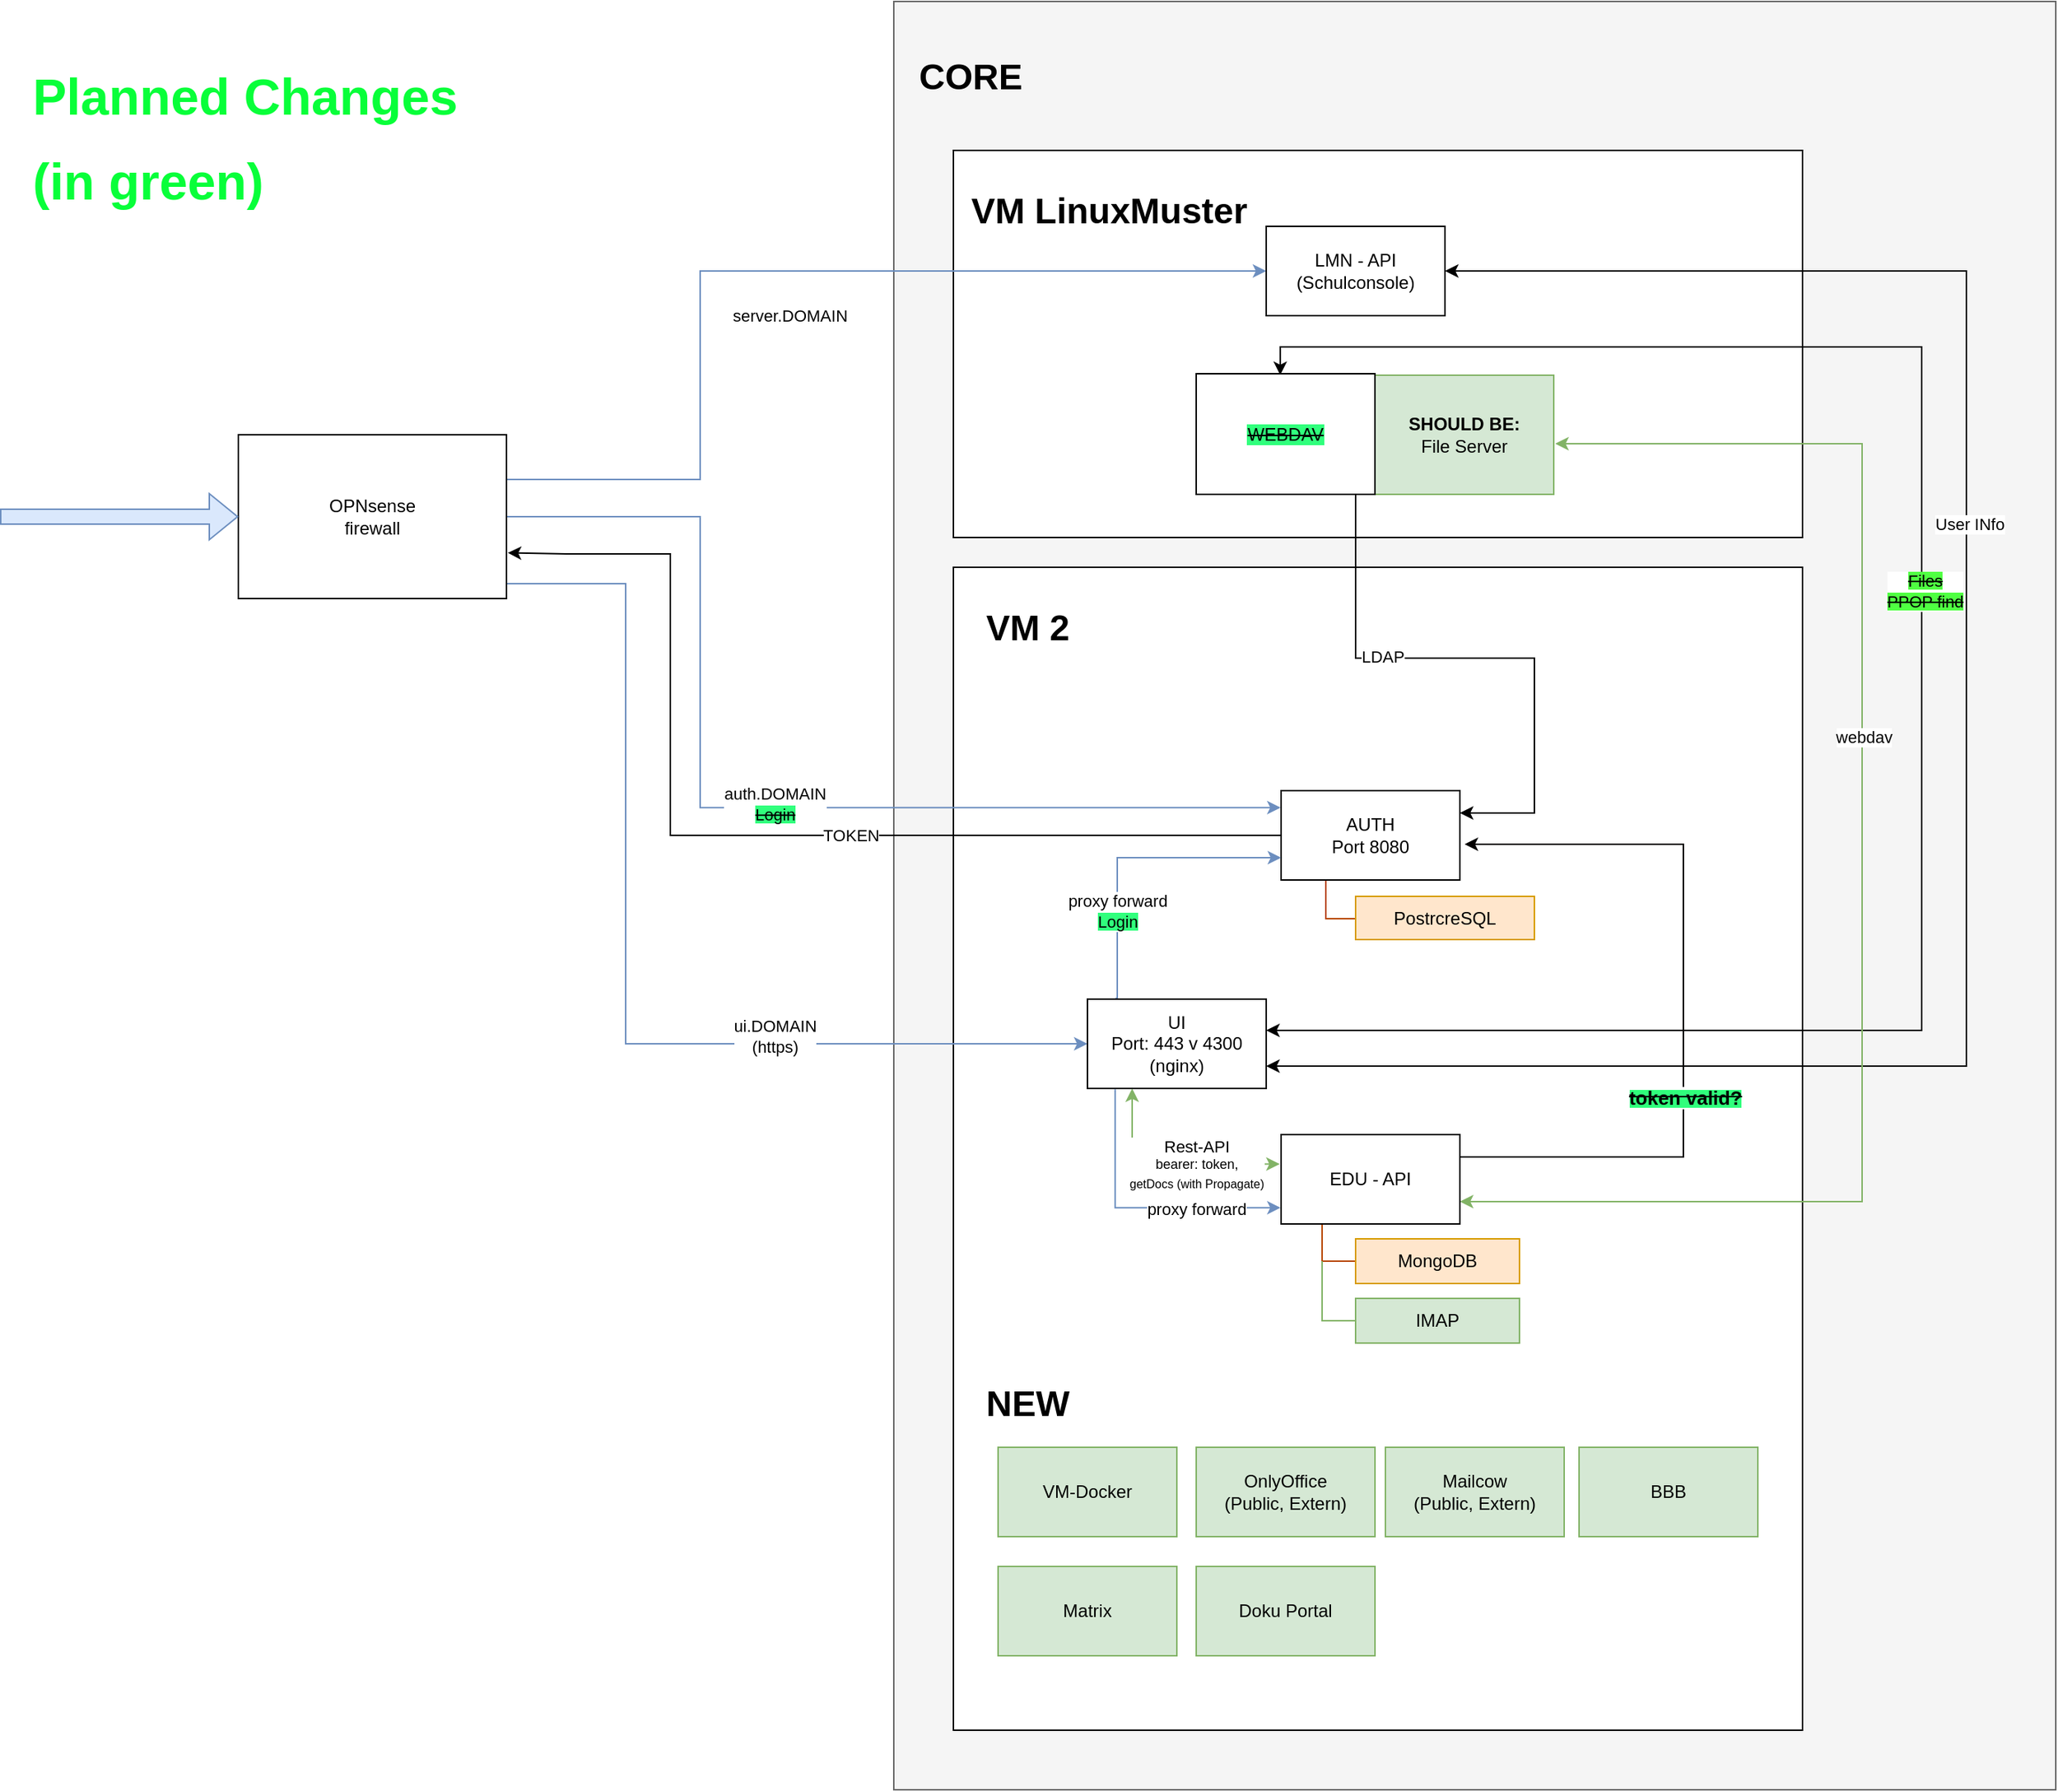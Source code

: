 <mxfile version="24.3.1" type="device">
  <diagram name="Seite-1" id="2GbJ69CeaZARCeV16seF">
    <mxGraphModel dx="1664" dy="979" grid="1" gridSize="10" guides="1" tooltips="1" connect="1" arrows="1" fold="1" page="1" pageScale="1" pageWidth="827" pageHeight="1169" math="0" shadow="0">
      <root>
        <mxCell id="0" />
        <mxCell id="1" parent="0" />
        <mxCell id="ILymtco374YWt3FrOXW9-4" value="" style="rounded=0;whiteSpace=wrap;html=1;fillColor=#f5f5f5;strokeColor=#666666;fontColor=#333333;" vertex="1" parent="1">
          <mxGeometry x="770" y="39" width="780" height="1201" as="geometry" />
        </mxCell>
        <mxCell id="ILymtco374YWt3FrOXW9-5" value="&lt;h1 style=&quot;margin-top: 0px;&quot;&gt;CORE&lt;/h1&gt;" style="text;html=1;whiteSpace=wrap;overflow=hidden;rounded=0;" vertex="1" parent="1">
          <mxGeometry x="785" y="69" width="250" height="50" as="geometry" />
        </mxCell>
        <mxCell id="ILymtco374YWt3FrOXW9-1" value="" style="rounded=0;whiteSpace=wrap;html=1;" vertex="1" parent="1">
          <mxGeometry x="810" y="139" width="570" height="260" as="geometry" />
        </mxCell>
        <mxCell id="ILymtco374YWt3FrOXW9-3" value="&lt;h1 style=&quot;margin-top: 0px;&quot;&gt;VM LinuxMuster&lt;/h1&gt;" style="text;html=1;whiteSpace=wrap;overflow=hidden;rounded=0;" vertex="1" parent="1">
          <mxGeometry x="820" y="159" width="250" height="40" as="geometry" />
        </mxCell>
        <mxCell id="ILymtco374YWt3FrOXW9-6" value="" style="rounded=0;whiteSpace=wrap;html=1;" vertex="1" parent="1">
          <mxGeometry x="810" y="419" width="570" height="781" as="geometry" />
        </mxCell>
        <mxCell id="ILymtco374YWt3FrOXW9-7" value="&lt;h1 style=&quot;margin-top: 0px;&quot;&gt;NEW&lt;/h1&gt;" style="text;html=1;whiteSpace=wrap;overflow=hidden;rounded=0;" vertex="1" parent="1">
          <mxGeometry x="830" y="960" width="250" height="50" as="geometry" />
        </mxCell>
        <mxCell id="ILymtco374YWt3FrOXW9-24" style="edgeStyle=orthogonalEdgeStyle;rounded=0;orthogonalLoop=1;jettySize=auto;html=1;exitX=1;exitY=0.25;exitDx=0;exitDy=0;entryX=0;entryY=0.5;entryDx=0;entryDy=0;fillColor=#dae8fc;strokeColor=#6c8ebf;" edge="1" parent="1" source="ILymtco374YWt3FrOXW9-10" target="ILymtco374YWt3FrOXW9-11">
          <mxGeometry relative="1" as="geometry">
            <Array as="points">
              <mxPoint x="510" y="360" />
              <mxPoint x="640" y="360" />
              <mxPoint x="640" y="220" />
            </Array>
          </mxGeometry>
        </mxCell>
        <mxCell id="ILymtco374YWt3FrOXW9-25" value="&lt;div&gt;server.DOMAIN&lt;/div&gt;" style="edgeLabel;html=1;align=center;verticalAlign=middle;resizable=0;points=[];" vertex="1" connectable="0" parent="ILymtco374YWt3FrOXW9-24">
          <mxGeometry x="-0.421" y="-3" relative="1" as="geometry">
            <mxPoint x="57" y="-54" as="offset" />
          </mxGeometry>
        </mxCell>
        <mxCell id="ILymtco374YWt3FrOXW9-26" style="edgeStyle=orthogonalEdgeStyle;rounded=0;orthogonalLoop=1;jettySize=auto;html=1;exitX=1;exitY=0.5;exitDx=0;exitDy=0;entryX=-0.003;entryY=0.19;entryDx=0;entryDy=0;entryPerimeter=0;fillColor=#dae8fc;strokeColor=#6c8ebf;" edge="1" parent="1" source="ILymtco374YWt3FrOXW9-10" target="ILymtco374YWt3FrOXW9-13">
          <mxGeometry relative="1" as="geometry">
            <Array as="points">
              <mxPoint x="640" y="389" />
              <mxPoint x="640" y="580" />
              <mxPoint x="990" y="580" />
            </Array>
          </mxGeometry>
        </mxCell>
        <mxCell id="ILymtco374YWt3FrOXW9-27" value="&lt;div&gt;auth.DOMAIN&lt;/div&gt;&lt;div&gt;&lt;strike style=&quot;background-color: rgb(48, 255, 124);&quot;&gt;Login&lt;/strike&gt;&lt;br&gt;&lt;/div&gt;" style="edgeLabel;html=1;align=center;verticalAlign=middle;resizable=0;points=[];" vertex="1" connectable="0" parent="ILymtco374YWt3FrOXW9-26">
          <mxGeometry x="-0.372" relative="1" as="geometry">
            <mxPoint x="50" y="98" as="offset" />
          </mxGeometry>
        </mxCell>
        <mxCell id="ILymtco374YWt3FrOXW9-29" style="edgeStyle=orthogonalEdgeStyle;rounded=0;orthogonalLoop=1;jettySize=auto;html=1;exitX=1;exitY=0.75;exitDx=0;exitDy=0;entryX=0;entryY=0.5;entryDx=0;entryDy=0;fillColor=#dae8fc;strokeColor=#6c8ebf;" edge="1" parent="1" target="ILymtco374YWt3FrOXW9-14">
          <mxGeometry relative="1" as="geometry">
            <mxPoint x="510" y="434.0" as="sourcePoint" />
            <mxPoint x="1020" y="724.0" as="targetPoint" />
            <Array as="points">
              <mxPoint x="510" y="430" />
              <mxPoint x="590" y="430" />
              <mxPoint x="590" y="739" />
            </Array>
          </mxGeometry>
        </mxCell>
        <mxCell id="ILymtco374YWt3FrOXW9-31" value="&lt;div&gt;ui.DOMAIN&lt;/div&gt;&lt;div&gt;(https)&lt;br&gt;&lt;/div&gt;" style="edgeLabel;html=1;align=center;verticalAlign=middle;resizable=0;points=[];" vertex="1" connectable="0" parent="ILymtco374YWt3FrOXW9-29">
          <mxGeometry x="-0.407" y="2" relative="1" as="geometry">
            <mxPoint x="98" y="179" as="offset" />
          </mxGeometry>
        </mxCell>
        <mxCell id="ILymtco374YWt3FrOXW9-10" value="&lt;div&gt;OPNsense&lt;br&gt;&lt;/div&gt;&lt;div&gt;firewall&lt;br&gt;&lt;/div&gt;" style="rounded=0;whiteSpace=wrap;html=1;" vertex="1" parent="1">
          <mxGeometry x="330" y="330" width="180" height="110" as="geometry" />
        </mxCell>
        <mxCell id="ILymtco374YWt3FrOXW9-11" value="&lt;div&gt;LMN - API&lt;/div&gt;&lt;div&gt;(Schulconsole)&lt;br&gt;&lt;/div&gt;" style="rounded=0;whiteSpace=wrap;html=1;" vertex="1" parent="1">
          <mxGeometry x="1020" y="190" width="120" height="60" as="geometry" />
        </mxCell>
        <mxCell id="ILymtco374YWt3FrOXW9-12" value="&lt;div&gt;&lt;b&gt;SHOULD BE:&lt;/b&gt;&lt;br&gt;&lt;/div&gt;&lt;div&gt;File Server&lt;br&gt;&lt;/div&gt;" style="rounded=0;whiteSpace=wrap;html=1;fillColor=#d5e8d4;strokeColor=#82b366;" vertex="1" parent="1">
          <mxGeometry x="1093" y="290" width="120" height="80" as="geometry" />
        </mxCell>
        <mxCell id="ILymtco374YWt3FrOXW9-37" style="edgeStyle=orthogonalEdgeStyle;rounded=0;orthogonalLoop=1;jettySize=auto;html=1;exitX=0.25;exitY=1;exitDx=0;exitDy=0;entryX=0;entryY=0.5;entryDx=0;entryDy=0;startArrow=none;startFill=0;endArrow=none;endFill=0;fillColor=#f8cecc;strokeColor=#B84706;" edge="1" parent="1">
          <mxGeometry relative="1" as="geometry">
            <mxPoint x="1060" y="624" as="sourcePoint" />
            <mxPoint x="1080" y="649.5" as="targetPoint" />
            <Array as="points">
              <mxPoint x="1060" y="655" />
              <mxPoint x="1080" y="655" />
            </Array>
          </mxGeometry>
        </mxCell>
        <mxCell id="ILymtco374YWt3FrOXW9-13" value="&lt;div&gt;AUTH&lt;/div&gt;&lt;div&gt;Port 8080&lt;br&gt;&lt;/div&gt;" style="rounded=0;whiteSpace=wrap;html=1;" vertex="1" parent="1">
          <mxGeometry x="1030" y="569" width="120" height="60" as="geometry" />
        </mxCell>
        <mxCell id="ILymtco374YWt3FrOXW9-19" style="edgeStyle=orthogonalEdgeStyle;rounded=0;orthogonalLoop=1;jettySize=auto;html=1;startArrow=classic;startFill=1;exitX=1;exitY=0.35;exitDx=0;exitDy=0;exitPerimeter=0;entryX=0.47;entryY=0.011;entryDx=0;entryDy=0;entryPerimeter=0;" edge="1" parent="1" source="ILymtco374YWt3FrOXW9-14" target="ILymtco374YWt3FrOXW9-62">
          <mxGeometry relative="1" as="geometry">
            <mxPoint x="1020.2" y="708.99" as="sourcePoint" />
            <mxPoint x="1020" y="271.482" as="targetPoint" />
            <Array as="points">
              <mxPoint x="1460" y="730" />
              <mxPoint x="1460" y="271" />
              <mxPoint x="1029" y="271" />
            </Array>
          </mxGeometry>
        </mxCell>
        <mxCell id="ILymtco374YWt3FrOXW9-20" value="&lt;div&gt;&lt;strike style=&quot;background-color: rgb(79, 255, 66);&quot;&gt;Files&lt;/strike&gt;&lt;/div&gt;&lt;div&gt;&lt;strike style=&quot;background-color: rgb(79, 255, 66);&quot;&gt;PPOP find&lt;/strike&gt;&lt;/div&gt;" style="edgeLabel;html=1;align=center;verticalAlign=middle;resizable=0;points=[];" vertex="1" connectable="0" parent="ILymtco374YWt3FrOXW9-19">
          <mxGeometry x="0.091" y="-2" relative="1" as="geometry">
            <mxPoint as="offset" />
          </mxGeometry>
        </mxCell>
        <mxCell id="ILymtco374YWt3FrOXW9-21" style="edgeStyle=orthogonalEdgeStyle;rounded=0;orthogonalLoop=1;jettySize=auto;html=1;exitX=1;exitY=0.75;exitDx=0;exitDy=0;startArrow=classic;startFill=1;entryX=1;entryY=0.5;entryDx=0;entryDy=0;" edge="1" parent="1" source="ILymtco374YWt3FrOXW9-14" target="ILymtco374YWt3FrOXW9-11">
          <mxGeometry relative="1" as="geometry">
            <mxPoint x="1190" y="664" as="sourcePoint" />
            <mxPoint x="1190" y="229" as="targetPoint" />
            <Array as="points">
              <mxPoint x="1490" y="754" />
              <mxPoint x="1490" y="220" />
            </Array>
          </mxGeometry>
        </mxCell>
        <mxCell id="ILymtco374YWt3FrOXW9-23" value="&lt;div&gt;User INfo&lt;/div&gt;" style="edgeLabel;html=1;align=center;verticalAlign=middle;resizable=0;points=[];" vertex="1" connectable="0" parent="ILymtco374YWt3FrOXW9-21">
          <mxGeometry x="0.232" y="-2" relative="1" as="geometry">
            <mxPoint as="offset" />
          </mxGeometry>
        </mxCell>
        <mxCell id="ILymtco374YWt3FrOXW9-38" style="edgeStyle=orthogonalEdgeStyle;rounded=0;orthogonalLoop=1;jettySize=auto;html=1;exitX=0.75;exitY=1;exitDx=0;exitDy=0;startArrow=none;startFill=0;endArrow=none;endFill=0;fillColor=#f8cecc;strokeColor=#B84706;entryX=0;entryY=0.5;entryDx=0;entryDy=0;" edge="1" parent="1" target="ILymtco374YWt3FrOXW9-18">
          <mxGeometry relative="1" as="geometry">
            <mxPoint x="1057.5" y="860" as="sourcePoint" />
            <mxPoint x="1080" y="900" as="targetPoint" />
            <Array as="points">
              <mxPoint x="1057" y="885" />
            </Array>
          </mxGeometry>
        </mxCell>
        <mxCell id="ILymtco374YWt3FrOXW9-43" style="edgeStyle=orthogonalEdgeStyle;rounded=0;orthogonalLoop=1;jettySize=auto;html=1;exitX=0.157;exitY=-0.01;exitDx=0;exitDy=0;entryX=0;entryY=0.75;entryDx=0;entryDy=0;fillColor=#dae8fc;strokeColor=#6c8ebf;exitPerimeter=0;" edge="1" parent="1" source="ILymtco374YWt3FrOXW9-14" target="ILymtco374YWt3FrOXW9-13">
          <mxGeometry relative="1" as="geometry">
            <Array as="points">
              <mxPoint x="920" y="708" />
              <mxPoint x="920" y="614" />
            </Array>
          </mxGeometry>
        </mxCell>
        <mxCell id="ILymtco374YWt3FrOXW9-44" value="&lt;div&gt;proxy forward&lt;/div&gt;&lt;div&gt;&lt;span style=&quot;background-color: rgb(48, 255, 124);&quot;&gt;Login&lt;/span&gt;&lt;br&gt;&lt;/div&gt;" style="edgeLabel;html=1;align=center;verticalAlign=middle;resizable=0;points=[];" vertex="1" connectable="0" parent="ILymtco374YWt3FrOXW9-43">
          <mxGeometry x="-0.178" relative="1" as="geometry">
            <mxPoint y="25" as="offset" />
          </mxGeometry>
        </mxCell>
        <mxCell id="ILymtco374YWt3FrOXW9-45" style="edgeStyle=orthogonalEdgeStyle;rounded=0;orthogonalLoop=1;jettySize=auto;html=1;exitX=0.155;exitY=1.011;exitDx=0;exitDy=0;entryX=-0.003;entryY=0.818;entryDx=0;entryDy=0;fillColor=#dae8fc;strokeColor=#6c8ebf;exitPerimeter=0;entryPerimeter=0;" edge="1" parent="1" source="ILymtco374YWt3FrOXW9-14" target="ILymtco374YWt3FrOXW9-15">
          <mxGeometry relative="1" as="geometry" />
        </mxCell>
        <mxCell id="ILymtco374YWt3FrOXW9-46" value="proxy forward" style="edgeLabel;html=1;align=center;verticalAlign=middle;resizable=0;points=[];" vertex="1" connectable="0" parent="ILymtco374YWt3FrOXW9-45">
          <mxGeometry x="-0.4" y="1" relative="1" as="geometry">
            <mxPoint x="53" y="23" as="offset" />
          </mxGeometry>
        </mxCell>
        <mxCell id="ILymtco374YWt3FrOXW9-14" value="&lt;div&gt;UI&lt;/div&gt;&lt;div&gt;Port: 443 v 4300&lt;br&gt;&lt;/div&gt;&lt;div&gt;(nginx)&lt;br&gt;&lt;/div&gt;" style="rounded=0;whiteSpace=wrap;html=1;" vertex="1" parent="1">
          <mxGeometry x="900" y="709" width="120" height="60" as="geometry" />
        </mxCell>
        <mxCell id="ILymtco374YWt3FrOXW9-49" style="edgeStyle=orthogonalEdgeStyle;rounded=0;orthogonalLoop=1;jettySize=auto;html=1;exitX=1;exitY=0.25;exitDx=0;exitDy=0;entryX=1.027;entryY=0.595;entryDx=0;entryDy=0;fillColor=#f8cecc;strokeColor=#030101;entryPerimeter=0;" edge="1" parent="1" source="ILymtco374YWt3FrOXW9-15" target="ILymtco374YWt3FrOXW9-13">
          <mxGeometry relative="1" as="geometry">
            <Array as="points">
              <mxPoint x="1300" y="815" />
              <mxPoint x="1300" y="605" />
              <mxPoint x="1153" y="605" />
            </Array>
          </mxGeometry>
        </mxCell>
        <mxCell id="ILymtco374YWt3FrOXW9-50" value="&lt;strike style=&quot;background-color: rgb(48, 255, 124);&quot;&gt;&lt;b&gt;&lt;font style=&quot;font-size: 13px;&quot;&gt;token valid?&lt;/font&gt;&lt;/b&gt;&lt;/strike&gt;" style="edgeLabel;html=1;align=center;verticalAlign=middle;resizable=0;points=[];" vertex="1" connectable="0" parent="ILymtco374YWt3FrOXW9-49">
          <mxGeometry x="0.016" y="-1" relative="1" as="geometry">
            <mxPoint y="67" as="offset" />
          </mxGeometry>
        </mxCell>
        <mxCell id="ILymtco374YWt3FrOXW9-64" style="edgeStyle=orthogonalEdgeStyle;rounded=0;orthogonalLoop=1;jettySize=auto;html=1;exitX=1;exitY=0.75;exitDx=0;exitDy=0;entryX=1.008;entryY=0.581;entryDx=0;entryDy=0;entryPerimeter=0;fillColor=#d5e8d4;strokeColor=#82b366;startArrow=classic;startFill=1;" edge="1" parent="1" source="ILymtco374YWt3FrOXW9-15" target="ILymtco374YWt3FrOXW9-12">
          <mxGeometry relative="1" as="geometry">
            <Array as="points">
              <mxPoint x="1420" y="845" />
              <mxPoint x="1420" y="336" />
              <mxPoint x="1214" y="336" />
            </Array>
          </mxGeometry>
        </mxCell>
        <mxCell id="ILymtco374YWt3FrOXW9-66" value="webdav" style="edgeLabel;html=1;align=center;verticalAlign=middle;resizable=0;points=[];" vertex="1" connectable="0" parent="ILymtco374YWt3FrOXW9-64">
          <mxGeometry x="0.244" y="-1" relative="1" as="geometry">
            <mxPoint y="31" as="offset" />
          </mxGeometry>
        </mxCell>
        <mxCell id="ILymtco374YWt3FrOXW9-15" value="&lt;div&gt;EDU - API&lt;/div&gt;" style="rounded=0;whiteSpace=wrap;html=1;" vertex="1" parent="1">
          <mxGeometry x="1030" y="800" width="120" height="60" as="geometry" />
        </mxCell>
        <mxCell id="ILymtco374YWt3FrOXW9-47" style="edgeStyle=orthogonalEdgeStyle;rounded=0;orthogonalLoop=1;jettySize=auto;html=1;exitX=1;exitY=0.25;exitDx=0;exitDy=0;endArrow=none;endFill=0;startArrow=classic;startFill=1;" edge="1" parent="1" source="ILymtco374YWt3FrOXW9-13" target="ILymtco374YWt3FrOXW9-12">
          <mxGeometry relative="1" as="geometry">
            <Array as="points">
              <mxPoint x="1200" y="584" />
              <mxPoint x="1200" y="480" />
              <mxPoint x="1080" y="480" />
            </Array>
          </mxGeometry>
        </mxCell>
        <mxCell id="ILymtco374YWt3FrOXW9-48" value="LDAP" style="edgeLabel;html=1;align=center;verticalAlign=middle;resizable=0;points=[];" vertex="1" connectable="0" parent="ILymtco374YWt3FrOXW9-47">
          <mxGeometry x="0.171" y="2" relative="1" as="geometry">
            <mxPoint y="-3" as="offset" />
          </mxGeometry>
        </mxCell>
        <mxCell id="ILymtco374YWt3FrOXW9-17" value="PostrcreSQL" style="rounded=0;whiteSpace=wrap;html=1;fillColor=#ffe6cc;strokeColor=#d79b00;" vertex="1" parent="1">
          <mxGeometry x="1080" y="640" width="120" height="29" as="geometry" />
        </mxCell>
        <mxCell id="ILymtco374YWt3FrOXW9-18" value="&lt;div&gt;MongoDB&lt;/div&gt;" style="rounded=0;whiteSpace=wrap;html=1;fillColor=#ffe6cc;strokeColor=#d79b00;" vertex="1" parent="1">
          <mxGeometry x="1080" y="870" width="110" height="30" as="geometry" />
        </mxCell>
        <mxCell id="ILymtco374YWt3FrOXW9-33" style="edgeStyle=orthogonalEdgeStyle;rounded=0;orthogonalLoop=1;jettySize=auto;html=1;exitX=0;exitY=0.558;exitDx=0;exitDy=0;entryX=1.005;entryY=0.721;entryDx=0;entryDy=0;entryPerimeter=0;exitPerimeter=0;" edge="1" parent="1" source="ILymtco374YWt3FrOXW9-13" target="ILymtco374YWt3FrOXW9-10">
          <mxGeometry relative="1" as="geometry">
            <Array as="points">
              <mxPoint x="1030" y="599" />
              <mxPoint x="620" y="599" />
              <mxPoint x="620" y="410" />
              <mxPoint x="550" y="410" />
            </Array>
          </mxGeometry>
        </mxCell>
        <mxCell id="ILymtco374YWt3FrOXW9-34" value="&lt;div&gt;TOKEN&lt;/div&gt;" style="edgeLabel;html=1;align=center;verticalAlign=middle;resizable=0;points=[];" vertex="1" connectable="0" parent="ILymtco374YWt3FrOXW9-33">
          <mxGeometry x="-0.229" y="2" relative="1" as="geometry">
            <mxPoint x="-18" y="-2" as="offset" />
          </mxGeometry>
        </mxCell>
        <mxCell id="ILymtco374YWt3FrOXW9-40" value="VM-Docker" style="rounded=0;whiteSpace=wrap;html=1;fillColor=#d5e8d4;strokeColor=#82b366;" vertex="1" parent="1">
          <mxGeometry x="840" y="1010" width="120" height="60" as="geometry" />
        </mxCell>
        <mxCell id="ILymtco374YWt3FrOXW9-41" value="&lt;div&gt;Doku Portal&lt;/div&gt;" style="rounded=0;whiteSpace=wrap;html=1;fillColor=#d5e8d4;strokeColor=#82b366;" vertex="1" parent="1">
          <mxGeometry x="973" y="1090" width="120" height="60" as="geometry" />
        </mxCell>
        <mxCell id="ILymtco374YWt3FrOXW9-42" value="&lt;div&gt;OnlyOffice&lt;/div&gt;&lt;div&gt;(Public, Extern)&lt;/div&gt;" style="rounded=0;whiteSpace=wrap;html=1;fillColor=#d5e8d4;strokeColor=#82b366;" vertex="1" parent="1">
          <mxGeometry x="973" y="1010" width="120" height="60" as="geometry" />
        </mxCell>
        <mxCell id="ILymtco374YWt3FrOXW9-55" value="" style="shape=flexArrow;endArrow=classic;html=1;rounded=0;entryX=0;entryY=0.5;entryDx=0;entryDy=0;fillColor=#dae8fc;strokeColor=#6c8ebf;" edge="1" parent="1" target="ILymtco374YWt3FrOXW9-10">
          <mxGeometry width="50" height="50" relative="1" as="geometry">
            <mxPoint x="170" y="385" as="sourcePoint" />
            <mxPoint x="740" y="639" as="targetPoint" />
          </mxGeometry>
        </mxCell>
        <mxCell id="ILymtco374YWt3FrOXW9-56" value="BBB" style="rounded=0;whiteSpace=wrap;html=1;fillColor=#d5e8d4;strokeColor=#82b366;" vertex="1" parent="1">
          <mxGeometry x="1230" y="1010" width="120" height="60" as="geometry" />
        </mxCell>
        <mxCell id="ILymtco374YWt3FrOXW9-57" value="Matrix" style="rounded=0;whiteSpace=wrap;html=1;fillColor=#d5e8d4;strokeColor=#82b366;" vertex="1" parent="1">
          <mxGeometry x="840" y="1090" width="120" height="60" as="geometry" />
        </mxCell>
        <mxCell id="ILymtco374YWt3FrOXW9-58" value="&lt;h1 style=&quot;margin-top: 0px;&quot;&gt;VM 2&lt;/h1&gt;" style="text;html=1;whiteSpace=wrap;overflow=hidden;rounded=0;" vertex="1" parent="1">
          <mxGeometry x="830" y="439" width="250" height="50" as="geometry" />
        </mxCell>
        <mxCell id="ILymtco374YWt3FrOXW9-59" value="&lt;div&gt;Mailcow&lt;/div&gt;&lt;div&gt;&lt;div&gt;(Public, Extern)&lt;/div&gt;&lt;/div&gt;" style="rounded=0;whiteSpace=wrap;html=1;fillColor=#d5e8d4;strokeColor=#82b366;" vertex="1" parent="1">
          <mxGeometry x="1100" y="1010" width="120" height="60" as="geometry" />
        </mxCell>
        <mxCell id="ILymtco374YWt3FrOXW9-60" style="edgeStyle=orthogonalEdgeStyle;rounded=0;orthogonalLoop=1;jettySize=auto;html=1;exitX=0.75;exitY=1;exitDx=0;exitDy=0;startArrow=none;startFill=0;endArrow=none;endFill=0;fillColor=#d5e8d4;strokeColor=#82b366;entryX=0;entryY=0.5;entryDx=0;entryDy=0;" edge="1" parent="1" target="ILymtco374YWt3FrOXW9-61">
          <mxGeometry relative="1" as="geometry">
            <mxPoint x="1057.5" y="885" as="sourcePoint" />
            <mxPoint x="1070" y="940" as="targetPoint" />
            <Array as="points">
              <mxPoint x="1057" y="925" />
            </Array>
          </mxGeometry>
        </mxCell>
        <mxCell id="ILymtco374YWt3FrOXW9-61" value="IMAP" style="rounded=0;whiteSpace=wrap;html=1;fillColor=#d5e8d4;strokeColor=#82b366;" vertex="1" parent="1">
          <mxGeometry x="1080" y="910" width="110" height="30" as="geometry" />
        </mxCell>
        <mxCell id="ILymtco374YWt3FrOXW9-62" value="&lt;div&gt;&lt;strike style=&quot;background-color: rgb(48, 255, 124);&quot;&gt;WEBDAV&lt;/strike&gt;&lt;/div&gt;" style="rounded=0;whiteSpace=wrap;html=1;" vertex="1" parent="1">
          <mxGeometry x="973" y="289" width="120" height="81" as="geometry" />
        </mxCell>
        <mxCell id="ILymtco374YWt3FrOXW9-69" value="&lt;h1&gt;&lt;font style=&quot;font-size: 34px;&quot; color=&quot;#08ff39&quot;&gt;Planned Changes&amp;nbsp;&lt;/font&gt;&lt;/h1&gt;&lt;h1&gt;&lt;font style=&quot;font-size: 34px;&quot; color=&quot;#08ff39&quot;&gt;(in green)&lt;/font&gt;&lt;/h1&gt;" style="text;html=1;whiteSpace=wrap;overflow=hidden;rounded=0;" vertex="1" parent="1">
          <mxGeometry x="190" y="60" width="370" height="160" as="geometry" />
        </mxCell>
        <mxCell id="ILymtco374YWt3FrOXW9-71" value="" style="endArrow=classic;html=1;rounded=0;entryX=-0.008;entryY=0.329;entryDx=0;entryDy=0;entryPerimeter=0;exitX=0.25;exitY=1;exitDx=0;exitDy=0;startArrow=classic;startFill=1;endFill=1;fillColor=#d5e8d4;strokeColor=#82b366;" edge="1" parent="1" source="ILymtco374YWt3FrOXW9-14" target="ILymtco374YWt3FrOXW9-15">
          <mxGeometry width="50" height="50" relative="1" as="geometry">
            <mxPoint x="970" y="819" as="sourcePoint" />
            <mxPoint x="1020" y="769" as="targetPoint" />
            <Array as="points">
              <mxPoint x="930" y="820" />
              <mxPoint x="953" y="820" />
            </Array>
          </mxGeometry>
        </mxCell>
        <mxCell id="ILymtco374YWt3FrOXW9-72" value="&lt;div style=&quot;&quot;&gt;Rest-API&lt;/div&gt;&lt;div style=&quot;font-size: 9px;&quot;&gt;&lt;font style=&quot;font-size: 9px;&quot;&gt;bearer: token&lt;/font&gt;,&lt;br&gt;&lt;/div&gt;&lt;font style=&quot;font-size: 8px;&quot;&gt;getDocs (with Propagate)&lt;/font&gt;" style="edgeLabel;html=1;align=center;verticalAlign=middle;resizable=0;points=[];" vertex="1" connectable="0" parent="ILymtco374YWt3FrOXW9-71">
          <mxGeometry x="0.143" y="-1" relative="1" as="geometry">
            <mxPoint x="8" y="-1" as="offset" />
          </mxGeometry>
        </mxCell>
      </root>
    </mxGraphModel>
  </diagram>
</mxfile>
